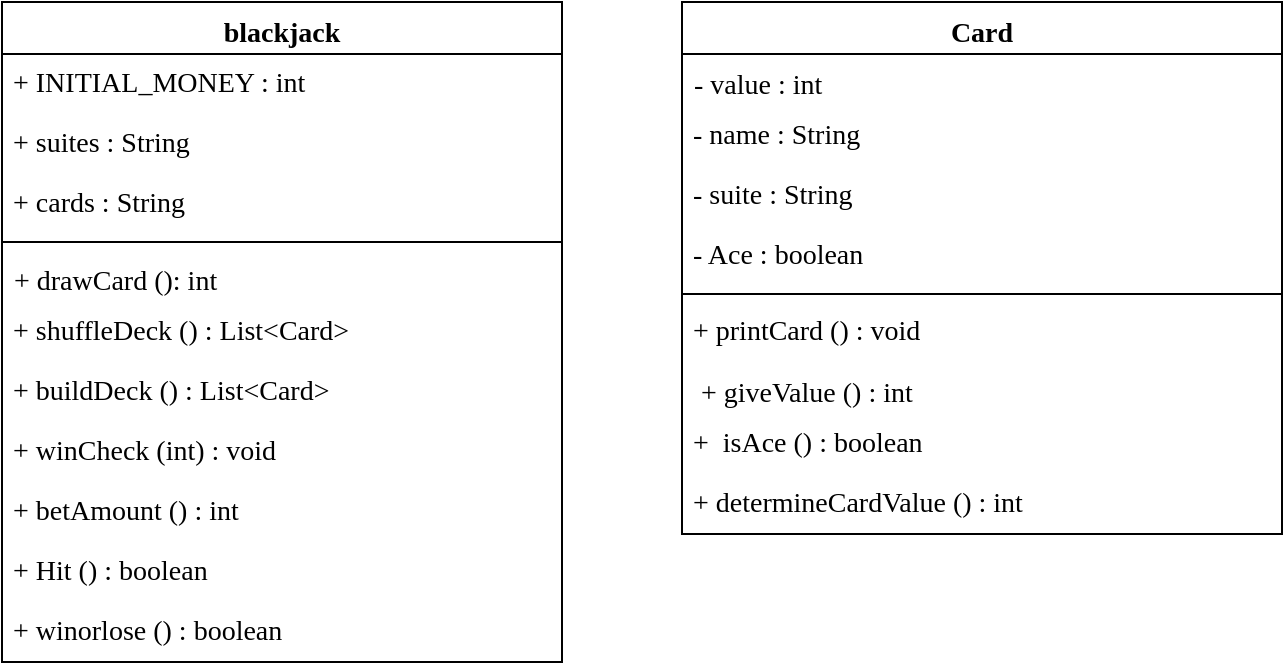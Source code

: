 <mxfile version="17.2.4" type="github">
  <diagram id="C5RBs43oDa-KdzZeNtuy" name="Page-1">
    <mxGraphModel dx="1106" dy="196" grid="1" gridSize="10" guides="1" tooltips="1" connect="1" arrows="1" fold="1" page="1" pageScale="1" pageWidth="827" pageHeight="1169" math="0" shadow="0">
      <root>
        <mxCell id="WIyWlLk6GJQsqaUBKTNV-0" />
        <mxCell id="WIyWlLk6GJQsqaUBKTNV-1" parent="WIyWlLk6GJQsqaUBKTNV-0" />
        <mxCell id="86hyNVgNyFr579L64Pvy-1" value="blackjack" style="swimlane;fontStyle=1;align=center;verticalAlign=top;childLayout=stackLayout;horizontal=1;startSize=26;horizontalStack=0;resizeParent=1;resizeParentMax=0;resizeLast=0;collapsible=1;marginBottom=0;fontFamily=Times New Roman;fontSize=14;" parent="WIyWlLk6GJQsqaUBKTNV-1" vertex="1">
          <mxGeometry x="60" y="160" width="280" height="330" as="geometry" />
        </mxCell>
        <mxCell id="86hyNVgNyFr579L64Pvy-7" value="&lt;span&gt;&amp;nbsp;+ INITIAL_MONEY :&amp;nbsp;int&amp;nbsp;&lt;/span&gt;" style="text;html=1;strokeColor=none;fillColor=none;align=left;verticalAlign=middle;whiteSpace=wrap;rounded=0;labelBackgroundColor=none;fontFamily=Times New Roman;fontSize=14;fontColor=default;" parent="86hyNVgNyFr579L64Pvy-1" vertex="1">
          <mxGeometry y="26" width="280" height="30" as="geometry" />
        </mxCell>
        <mxCell id="86hyNVgNyFr579L64Pvy-5" value="&lt;font style=&quot;font-size: 14px&quot;&gt;&amp;nbsp;+ suites : String&lt;/font&gt;" style="text;html=1;strokeColor=none;fillColor=none;align=left;verticalAlign=middle;whiteSpace=wrap;rounded=0;fontFamily=Times New Roman;fontSize=14;" parent="86hyNVgNyFr579L64Pvy-1" vertex="1">
          <mxGeometry y="56" width="280" height="30" as="geometry" />
        </mxCell>
        <mxCell id="86hyNVgNyFr579L64Pvy-6" value="&amp;nbsp;+ cards : String" style="text;html=1;strokeColor=none;fillColor=none;align=left;verticalAlign=middle;whiteSpace=wrap;rounded=0;fontFamily=Times New Roman;fontSize=14;" parent="86hyNVgNyFr579L64Pvy-1" vertex="1">
          <mxGeometry y="86" width="280" height="30" as="geometry" />
        </mxCell>
        <mxCell id="86hyNVgNyFr579L64Pvy-3" value="" style="line;strokeWidth=1;fillColor=none;align=left;verticalAlign=middle;spacingTop=-1;spacingLeft=3;spacingRight=3;rotatable=0;labelPosition=right;points=[];portConstraint=eastwest;fontFamily=Times New Roman;fontSize=14;" parent="86hyNVgNyFr579L64Pvy-1" vertex="1">
          <mxGeometry y="116" width="280" height="8" as="geometry" />
        </mxCell>
        <mxCell id="86hyNVgNyFr579L64Pvy-4" value="+ drawCard (): int" style="text;strokeColor=none;fillColor=none;align=left;verticalAlign=top;spacingLeft=4;spacingRight=4;overflow=hidden;rotatable=0;points=[[0,0.5],[1,0.5]];portConstraint=eastwest;fontFamily=Times New Roman;fontSize=14;" parent="86hyNVgNyFr579L64Pvy-1" vertex="1">
          <mxGeometry y="124" width="280" height="26" as="geometry" />
        </mxCell>
        <mxCell id="86hyNVgNyFr579L64Pvy-9" value="&amp;nbsp;+ shuffleDeck () :&amp;nbsp;List&amp;lt;Card&amp;gt;&amp;nbsp;" style="text;html=1;strokeColor=none;fillColor=none;align=left;verticalAlign=middle;whiteSpace=wrap;rounded=0;labelBackgroundColor=none;fontFamily=Times New Roman;fontSize=14;fontColor=default;" parent="86hyNVgNyFr579L64Pvy-1" vertex="1">
          <mxGeometry y="150" width="280" height="30" as="geometry" />
        </mxCell>
        <mxCell id="86hyNVgNyFr579L64Pvy-8" value="&amp;nbsp;+ buildDeck () :&amp;nbsp;List&amp;lt;Card&amp;gt;&amp;nbsp;" style="text;html=1;strokeColor=none;fillColor=none;align=left;verticalAlign=middle;whiteSpace=wrap;rounded=0;labelBackgroundColor=none;fontFamily=Times New Roman;fontSize=14;fontColor=default;" parent="86hyNVgNyFr579L64Pvy-1" vertex="1">
          <mxGeometry y="180" width="280" height="30" as="geometry" />
        </mxCell>
        <mxCell id="86hyNVgNyFr579L64Pvy-10" value="&amp;nbsp;+ winCheck (int) : void" style="text;html=1;strokeColor=none;fillColor=none;align=left;verticalAlign=middle;whiteSpace=wrap;rounded=0;labelBackgroundColor=none;fontFamily=Times New Roman;fontSize=14;fontColor=default;" parent="86hyNVgNyFr579L64Pvy-1" vertex="1">
          <mxGeometry y="210" width="280" height="30" as="geometry" />
        </mxCell>
        <mxCell id="86hyNVgNyFr579L64Pvy-11" value="&amp;nbsp;+ betAmount () : int" style="text;html=1;strokeColor=none;fillColor=none;align=left;verticalAlign=middle;whiteSpace=wrap;rounded=0;labelBackgroundColor=none;fontFamily=Times New Roman;fontSize=14;fontColor=default;" parent="86hyNVgNyFr579L64Pvy-1" vertex="1">
          <mxGeometry y="240" width="280" height="30" as="geometry" />
        </mxCell>
        <mxCell id="86hyNVgNyFr579L64Pvy-12" value="&amp;nbsp;+ Hit () : boolean" style="text;html=1;strokeColor=none;fillColor=none;align=left;verticalAlign=middle;whiteSpace=wrap;rounded=0;labelBackgroundColor=none;fontFamily=Times New Roman;fontSize=14;fontColor=default;" parent="86hyNVgNyFr579L64Pvy-1" vertex="1">
          <mxGeometry y="270" width="280" height="30" as="geometry" />
        </mxCell>
        <mxCell id="86hyNVgNyFr579L64Pvy-13" value="&amp;nbsp;+&amp;nbsp;winorlose () : boolean" style="text;html=1;strokeColor=none;fillColor=none;align=left;verticalAlign=middle;whiteSpace=wrap;rounded=0;labelBackgroundColor=none;fontFamily=Times New Roman;fontSize=14;fontColor=default;" parent="86hyNVgNyFr579L64Pvy-1" vertex="1">
          <mxGeometry y="300" width="280" height="30" as="geometry" />
        </mxCell>
        <mxCell id="86hyNVgNyFr579L64Pvy-14" value="Card" style="swimlane;fontStyle=1;align=center;verticalAlign=top;childLayout=stackLayout;horizontal=1;startSize=26;horizontalStack=0;resizeParent=1;resizeParentMax=0;resizeLast=0;collapsible=1;marginBottom=0;labelBackgroundColor=none;fontFamily=Times New Roman;fontSize=14;fontColor=default;" parent="WIyWlLk6GJQsqaUBKTNV-1" vertex="1">
          <mxGeometry x="400" y="160" width="300" height="266" as="geometry" />
        </mxCell>
        <mxCell id="86hyNVgNyFr579L64Pvy-15" value="- value : int" style="text;strokeColor=none;fillColor=none;align=left;verticalAlign=top;spacingLeft=4;spacingRight=4;overflow=hidden;rotatable=0;points=[[0,0.5],[1,0.5]];portConstraint=eastwest;labelBackgroundColor=none;fontFamily=Times New Roman;fontSize=14;fontColor=default;" parent="86hyNVgNyFr579L64Pvy-14" vertex="1">
          <mxGeometry y="26" width="300" height="26" as="geometry" />
        </mxCell>
        <mxCell id="86hyNVgNyFr579L64Pvy-18" value="&amp;nbsp;- name : String" style="text;html=1;strokeColor=none;fillColor=none;align=left;verticalAlign=middle;whiteSpace=wrap;rounded=0;labelBackgroundColor=none;fontFamily=Times New Roman;fontSize=14;fontColor=default;" parent="86hyNVgNyFr579L64Pvy-14" vertex="1">
          <mxGeometry y="52" width="300" height="30" as="geometry" />
        </mxCell>
        <mxCell id="86hyNVgNyFr579L64Pvy-19" value="&amp;nbsp;- suite : String" style="text;html=1;strokeColor=none;fillColor=none;align=left;verticalAlign=middle;whiteSpace=wrap;rounded=0;labelBackgroundColor=none;fontFamily=Times New Roman;fontSize=14;fontColor=default;" parent="86hyNVgNyFr579L64Pvy-14" vertex="1">
          <mxGeometry y="82" width="300" height="30" as="geometry" />
        </mxCell>
        <mxCell id="86hyNVgNyFr579L64Pvy-20" value="&amp;nbsp;- Ace : boolean" style="text;html=1;strokeColor=none;fillColor=none;align=left;verticalAlign=middle;whiteSpace=wrap;rounded=0;labelBackgroundColor=none;fontFamily=Times New Roman;fontSize=14;fontColor=default;" parent="86hyNVgNyFr579L64Pvy-14" vertex="1">
          <mxGeometry y="112" width="300" height="30" as="geometry" />
        </mxCell>
        <mxCell id="86hyNVgNyFr579L64Pvy-16" value="" style="line;strokeWidth=1;fillColor=none;align=left;verticalAlign=middle;spacingTop=-1;spacingLeft=3;spacingRight=3;rotatable=0;labelPosition=right;points=[];portConstraint=eastwest;labelBackgroundColor=none;fontFamily=Times New Roman;fontSize=14;fontColor=default;" parent="86hyNVgNyFr579L64Pvy-14" vertex="1">
          <mxGeometry y="142" width="300" height="8" as="geometry" />
        </mxCell>
        <mxCell id="86hyNVgNyFr579L64Pvy-21" value="&amp;nbsp;+&amp;nbsp;printCard () : void" style="text;html=1;strokeColor=none;fillColor=none;align=left;verticalAlign=middle;whiteSpace=wrap;rounded=0;labelBackgroundColor=none;fontFamily=Times New Roman;fontSize=14;fontColor=default;" parent="86hyNVgNyFr579L64Pvy-14" vertex="1">
          <mxGeometry y="150" width="300" height="30" as="geometry" />
        </mxCell>
        <mxCell id="86hyNVgNyFr579L64Pvy-17" value=" + giveValue () : int " style="text;strokeColor=none;fillColor=none;align=left;verticalAlign=top;spacingLeft=4;spacingRight=4;overflow=hidden;rotatable=0;points=[[0,0.5],[1,0.5]];portConstraint=eastwest;labelBackgroundColor=none;fontFamily=Times New Roman;fontSize=14;fontColor=default;" parent="86hyNVgNyFr579L64Pvy-14" vertex="1">
          <mxGeometry y="180" width="300" height="26" as="geometry" />
        </mxCell>
        <mxCell id="86hyNVgNyFr579L64Pvy-23" value="&amp;nbsp;+&amp;nbsp;&amp;nbsp;isAce () : boolean" style="text;html=1;strokeColor=none;fillColor=none;align=left;verticalAlign=middle;whiteSpace=wrap;rounded=0;labelBackgroundColor=none;fontFamily=Times New Roman;fontSize=14;fontColor=default;" parent="86hyNVgNyFr579L64Pvy-14" vertex="1">
          <mxGeometry y="206" width="300" height="30" as="geometry" />
        </mxCell>
        <mxCell id="86hyNVgNyFr579L64Pvy-24" value="&amp;nbsp;+&amp;nbsp;determineCardValue () : int" style="text;html=1;strokeColor=none;fillColor=none;align=left;verticalAlign=middle;whiteSpace=wrap;rounded=0;labelBackgroundColor=none;fontFamily=Times New Roman;fontSize=14;fontColor=default;" parent="86hyNVgNyFr579L64Pvy-14" vertex="1">
          <mxGeometry y="236" width="300" height="30" as="geometry" />
        </mxCell>
      </root>
    </mxGraphModel>
  </diagram>
</mxfile>
